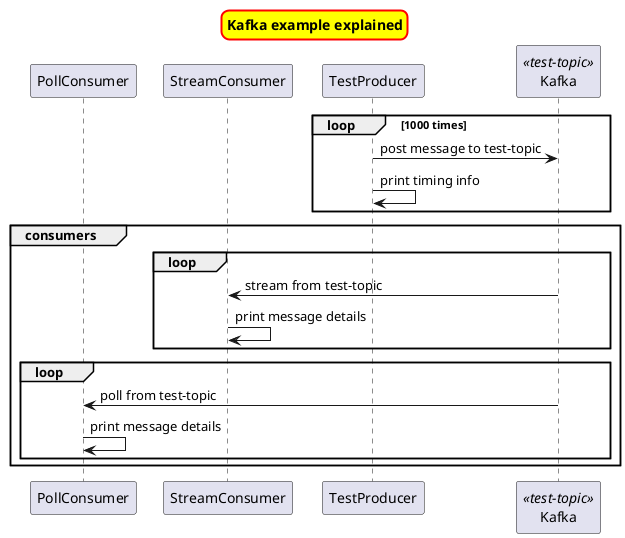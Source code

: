 @startuml

' Install PlantUML plugin for IntelliJ IDEA to render this.
' Full PlantUML usage at http://plantuml.com/commons

skinparam titleBorderRoundCorner 15
skinparam titleBorderThickness 2
skinparam titleBorderColor red
skinparam titleBackgroundColor yellow

title Kafka example explained

participant PollConsumer as pc
participant StreamConsumer as sc
participant TestProducer as tp
participant Kafka as k << test-topic >>

loop 1000 times
    tp -> k : post message to test-topic
    tp -> tp : print timing info
end

group consumers
    loop
        sc <- k : stream from test-topic
        sc -> sc : print message details
    end
    loop
        pc <- k : poll from test-topic
        pc -> pc : print message details
    end
end

@enduml